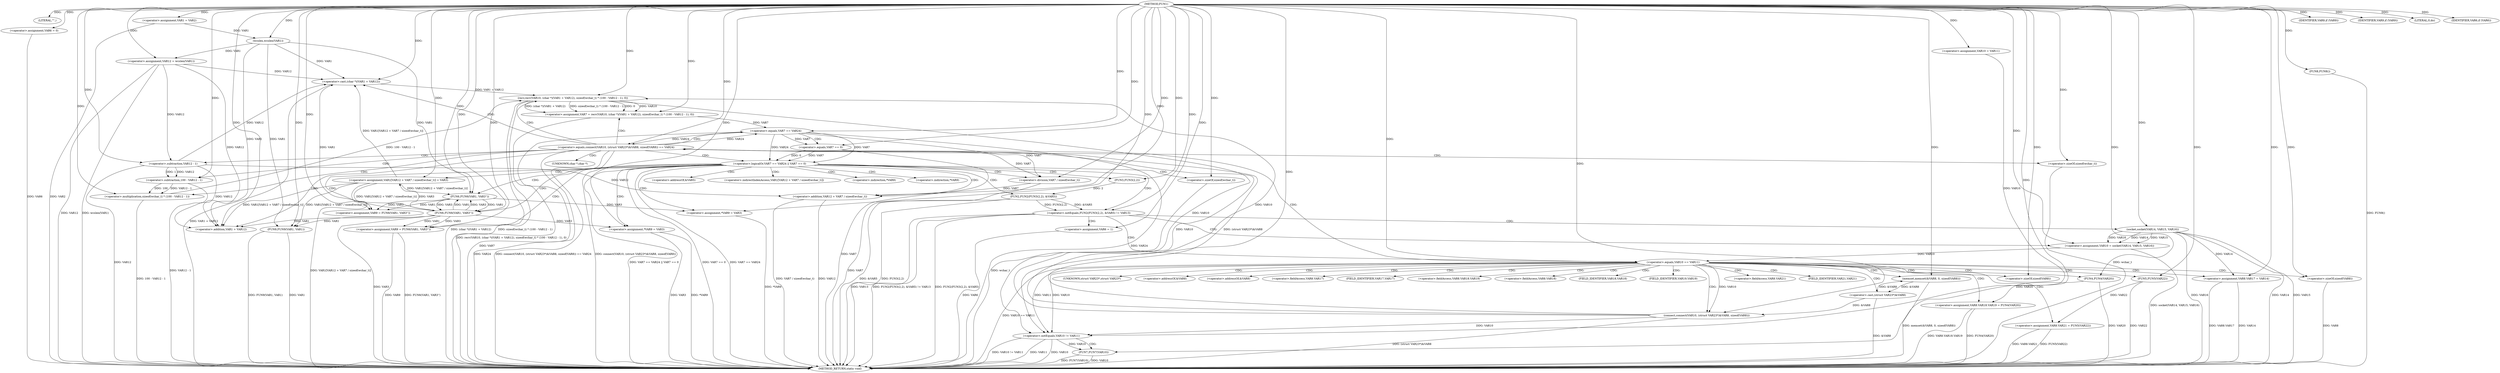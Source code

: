 digraph FUN1 {  
"1000100" [label = "(METHOD,FUN1)" ]
"1000268" [label = "(METHOD_RETURN,static void)" ]
"1000103" [label = "(LITERAL,\"\",)" ]
"1000104" [label = "(<operator>.assignment,VAR1 = VAR2)" ]
"1000110" [label = "(<operator>.assignment,VAR6 = 0)" ]
"1000117" [label = "(<operator>.assignment,VAR10 = VAR11)" ]
"1000121" [label = "(<operator>.assignment,VAR12 = wcslen(VAR1))" ]
"1000123" [label = "(wcslen,wcslen(VAR1))" ]
"1000128" [label = "(<operator>.notEquals,FUN2(FUN3(2,2), &VAR5) != VAR13)" ]
"1000129" [label = "(FUN2,FUN2(FUN3(2,2), &VAR5))" ]
"1000130" [label = "(FUN3,FUN3(2,2))" ]
"1000138" [label = "(<operator>.assignment,VAR6 = 1)" ]
"1000141" [label = "(<operator>.assignment,VAR10 = socket(VAR14, VAR15, VAR16))" ]
"1000143" [label = "(socket,socket(VAR14, VAR15, VAR16))" ]
"1000148" [label = "(<operator>.equals,VAR10 == VAR11)" ]
"1000153" [label = "(memset,memset(&VAR8, 0, sizeof(VAR8)))" ]
"1000157" [label = "(<operator>.sizeOf,sizeof(VAR8))" ]
"1000159" [label = "(<operator>.assignment,VAR8.VAR17 = VAR14)" ]
"1000164" [label = "(<operator>.assignment,VAR8.VAR18.VAR19 = FUN4(VAR20))" ]
"1000170" [label = "(FUN4,FUN4(VAR20))" ]
"1000172" [label = "(<operator>.assignment,VAR8.VAR21 = FUN5(VAR22))" ]
"1000176" [label = "(FUN5,FUN5(VAR22))" ]
"1000179" [label = "(<operator>.equals,connect(VAR10, (struct VAR23*)&VAR8, sizeof(VAR8)) == VAR24)" ]
"1000180" [label = "(connect,connect(VAR10, (struct VAR23*)&VAR8, sizeof(VAR8)))" ]
"1000182" [label = "(<operator>.cast,(struct VAR23*)&VAR8)" ]
"1000186" [label = "(<operator>.sizeOf,sizeof(VAR8))" ]
"1000191" [label = "(<operator>.assignment,VAR7 = recv(VAR10, (char *)(VAR1 + VAR12), sizeof(wchar_t) * (100 - VAR12 - 1), 0))" ]
"1000193" [label = "(recv,recv(VAR10, (char *)(VAR1 + VAR12), sizeof(wchar_t) * (100 - VAR12 - 1), 0))" ]
"1000195" [label = "(<operator>.cast,(char *)(VAR1 + VAR12))" ]
"1000197" [label = "(<operator>.addition,VAR1 + VAR12)" ]
"1000200" [label = "(<operator>.multiplication,sizeof(wchar_t) * (100 - VAR12 - 1))" ]
"1000201" [label = "(<operator>.sizeOf,sizeof(wchar_t))" ]
"1000203" [label = "(<operator>.subtraction,100 - VAR12 - 1)" ]
"1000205" [label = "(<operator>.subtraction,VAR12 - 1)" ]
"1000210" [label = "(<operator>.logicalOr,VAR7 == VAR24 || VAR7 == 0)" ]
"1000211" [label = "(<operator>.equals,VAR7 == VAR24)" ]
"1000214" [label = "(<operator>.equals,VAR7 == 0)" ]
"1000219" [label = "(<operator>.assignment,VAR1[VAR12 + VAR7 / sizeof(wchar_t)] = VAR3)" ]
"1000222" [label = "(<operator>.addition,VAR12 + VAR7 / sizeof(wchar_t))" ]
"1000224" [label = "(<operator>.division,VAR7 / sizeof(wchar_t))" ]
"1000226" [label = "(<operator>.sizeOf,sizeof(wchar_t))" ]
"1000229" [label = "(<operator>.assignment,VAR9 = FUN6(VAR1, VAR3''))" ]
"1000231" [label = "(FUN6,FUN6(VAR1, VAR3''))" ]
"1000235" [label = "(IDENTIFIER,VAR9,if (VAR9))" ]
"1000237" [label = "(<operator>.assignment,*VAR9 = VAR3)" ]
"1000241" [label = "(<operator>.assignment,VAR9 = FUN6(VAR1, VAR3''))" ]
"1000243" [label = "(FUN6,FUN6(VAR1, VAR3''))" ]
"1000247" [label = "(IDENTIFIER,VAR9,if (VAR9))" ]
"1000249" [label = "(<operator>.assignment,*VAR9 = VAR3)" ]
"1000253" [label = "(LITERAL,0,do)" ]
"1000255" [label = "(<operator>.notEquals,VAR10 != VAR11)" ]
"1000259" [label = "(FUN7,FUN7(VAR10))" ]
"1000262" [label = "(IDENTIFIER,VAR6,if (VAR6))" ]
"1000264" [label = "(FUN8,FUN8())" ]
"1000265" [label = "(FUN9,FUN9(VAR1, VAR1))" ]
"1000133" [label = "(<operator>.addressOf,&VAR5)" ]
"1000154" [label = "(<operator>.addressOf,&VAR8)" ]
"1000160" [label = "(<operator>.fieldAccess,VAR8.VAR17)" ]
"1000162" [label = "(FIELD_IDENTIFIER,VAR17,VAR17)" ]
"1000165" [label = "(<operator>.fieldAccess,VAR8.VAR18.VAR19)" ]
"1000166" [label = "(<operator>.fieldAccess,VAR8.VAR18)" ]
"1000168" [label = "(FIELD_IDENTIFIER,VAR18,VAR18)" ]
"1000169" [label = "(FIELD_IDENTIFIER,VAR19,VAR19)" ]
"1000173" [label = "(<operator>.fieldAccess,VAR8.VAR21)" ]
"1000175" [label = "(FIELD_IDENTIFIER,VAR21,VAR21)" ]
"1000183" [label = "(UNKNOWN,struct VAR23*,struct VAR23*)" ]
"1000184" [label = "(<operator>.addressOf,&VAR8)" ]
"1000196" [label = "(UNKNOWN,char *,char *)" ]
"1000220" [label = "(<operator>.indirectIndexAccess,VAR1[VAR12 + VAR7 / sizeof(wchar_t)])" ]
"1000238" [label = "(<operator>.indirection,*VAR9)" ]
"1000250" [label = "(<operator>.indirection,*VAR9)" ]
  "1000210" -> "1000268"  [ label = "DDG: VAR7 == VAR24 || VAR7 == 0"] 
  "1000193" -> "1000268"  [ label = "DDG: sizeof(wchar_t) * (100 - VAR12 - 1)"] 
  "1000129" -> "1000268"  [ label = "DDG: &VAR5"] 
  "1000211" -> "1000268"  [ label = "DDG: VAR7"] 
  "1000195" -> "1000268"  [ label = "DDG: VAR1 + VAR12"] 
  "1000110" -> "1000268"  [ label = "DDG: VAR6"] 
  "1000180" -> "1000268"  [ label = "DDG: (struct VAR23*)&VAR8"] 
  "1000259" -> "1000268"  [ label = "DDG: FUN7(VAR10)"] 
  "1000179" -> "1000268"  [ label = "DDG: VAR24"] 
  "1000129" -> "1000268"  [ label = "DDG: FUN3(2,2)"] 
  "1000259" -> "1000268"  [ label = "DDG: VAR10"] 
  "1000186" -> "1000268"  [ label = "DDG: VAR8"] 
  "1000224" -> "1000268"  [ label = "DDG: VAR7"] 
  "1000226" -> "1000268"  [ label = "DDG: wchar_t"] 
  "1000222" -> "1000268"  [ label = "DDG: VAR12"] 
  "1000179" -> "1000268"  [ label = "DDG: connect(VAR10, (struct VAR23*)&VAR8, sizeof(VAR8)) == VAR24"] 
  "1000255" -> "1000268"  [ label = "DDG: VAR10 != VAR11"] 
  "1000237" -> "1000268"  [ label = "DDG: *VAR9"] 
  "1000159" -> "1000268"  [ label = "DDG: VAR8.VAR17"] 
  "1000210" -> "1000268"  [ label = "DDG: VAR7 == 0"] 
  "1000205" -> "1000268"  [ label = "DDG: VAR12"] 
  "1000121" -> "1000268"  [ label = "DDG: wcslen(VAR1)"] 
  "1000138" -> "1000268"  [ label = "DDG: VAR6"] 
  "1000193" -> "1000268"  [ label = "DDG: (char *)(VAR1 + VAR12)"] 
  "1000182" -> "1000268"  [ label = "DDG: &VAR8"] 
  "1000265" -> "1000268"  [ label = "DDG: FUN9(VAR1, VAR1)"] 
  "1000249" -> "1000268"  [ label = "DDG: VAR3"] 
  "1000128" -> "1000268"  [ label = "DDG: FUN2(FUN3(2,2), &VAR5)"] 
  "1000143" -> "1000268"  [ label = "DDG: VAR14"] 
  "1000265" -> "1000268"  [ label = "DDG: VAR1"] 
  "1000179" -> "1000268"  [ label = "DDG: connect(VAR10, (struct VAR23*)&VAR8, sizeof(VAR8))"] 
  "1000264" -> "1000268"  [ label = "DDG: FUN8()"] 
  "1000200" -> "1000268"  [ label = "DDG: 100 - VAR12 - 1"] 
  "1000148" -> "1000268"  [ label = "DDG: VAR10 == VAR11"] 
  "1000172" -> "1000268"  [ label = "DDG: FUN5(VAR22)"] 
  "1000153" -> "1000268"  [ label = "DDG: memset(&VAR8, 0, sizeof(VAR8))"] 
  "1000211" -> "1000268"  [ label = "DDG: VAR24"] 
  "1000128" -> "1000268"  [ label = "DDG: VAR13"] 
  "1000191" -> "1000268"  [ label = "DDG: recv(VAR10, (char *)(VAR1 + VAR12), sizeof(wchar_t) * (100 - VAR12 - 1), 0)"] 
  "1000210" -> "1000268"  [ label = "DDG: VAR7 == VAR24"] 
  "1000172" -> "1000268"  [ label = "DDG: VAR8.VAR21"] 
  "1000141" -> "1000268"  [ label = "DDG: socket(VAR14, VAR15, VAR16)"] 
  "1000121" -> "1000268"  [ label = "DDG: VAR12"] 
  "1000241" -> "1000268"  [ label = "DDG: VAR9"] 
  "1000143" -> "1000268"  [ label = "DDG: VAR15"] 
  "1000219" -> "1000268"  [ label = "DDG: VAR1[VAR12 + VAR7 / sizeof(wchar_t)]"] 
  "1000170" -> "1000268"  [ label = "DDG: VAR20"] 
  "1000214" -> "1000268"  [ label = "DDG: VAR7"] 
  "1000176" -> "1000268"  [ label = "DDG: VAR22"] 
  "1000164" -> "1000268"  [ label = "DDG: FUN4(VAR20)"] 
  "1000255" -> "1000268"  [ label = "DDG: VAR11"] 
  "1000128" -> "1000268"  [ label = "DDG: FUN2(FUN3(2,2), &VAR5) != VAR13"] 
  "1000249" -> "1000268"  [ label = "DDG: *VAR9"] 
  "1000203" -> "1000268"  [ label = "DDG: VAR12 - 1"] 
  "1000243" -> "1000268"  [ label = "DDG: VAR3"] 
  "1000255" -> "1000268"  [ label = "DDG: VAR10"] 
  "1000159" -> "1000268"  [ label = "DDG: VAR14"] 
  "1000143" -> "1000268"  [ label = "DDG: VAR16"] 
  "1000241" -> "1000268"  [ label = "DDG: FUN6(VAR1, VAR3'')"] 
  "1000104" -> "1000268"  [ label = "DDG: VAR2"] 
  "1000222" -> "1000268"  [ label = "DDG: VAR7 / sizeof(wchar_t)"] 
  "1000201" -> "1000268"  [ label = "DDG: wchar_t"] 
  "1000164" -> "1000268"  [ label = "DDG: VAR8.VAR18.VAR19"] 
  "1000100" -> "1000103"  [ label = "DDG: "] 
  "1000100" -> "1000104"  [ label = "DDG: "] 
  "1000100" -> "1000110"  [ label = "DDG: "] 
  "1000100" -> "1000117"  [ label = "DDG: "] 
  "1000123" -> "1000121"  [ label = "DDG: VAR1"] 
  "1000100" -> "1000121"  [ label = "DDG: "] 
  "1000104" -> "1000123"  [ label = "DDG: VAR1"] 
  "1000100" -> "1000123"  [ label = "DDG: "] 
  "1000129" -> "1000128"  [ label = "DDG: FUN3(2,2)"] 
  "1000129" -> "1000128"  [ label = "DDG: &VAR5"] 
  "1000130" -> "1000129"  [ label = "DDG: 2"] 
  "1000100" -> "1000130"  [ label = "DDG: "] 
  "1000100" -> "1000128"  [ label = "DDG: "] 
  "1000100" -> "1000138"  [ label = "DDG: "] 
  "1000143" -> "1000141"  [ label = "DDG: VAR14"] 
  "1000143" -> "1000141"  [ label = "DDG: VAR15"] 
  "1000143" -> "1000141"  [ label = "DDG: VAR16"] 
  "1000100" -> "1000141"  [ label = "DDG: "] 
  "1000100" -> "1000143"  [ label = "DDG: "] 
  "1000141" -> "1000148"  [ label = "DDG: VAR10"] 
  "1000100" -> "1000148"  [ label = "DDG: "] 
  "1000182" -> "1000153"  [ label = "DDG: &VAR8"] 
  "1000100" -> "1000153"  [ label = "DDG: "] 
  "1000100" -> "1000157"  [ label = "DDG: "] 
  "1000143" -> "1000159"  [ label = "DDG: VAR14"] 
  "1000100" -> "1000159"  [ label = "DDG: "] 
  "1000170" -> "1000164"  [ label = "DDG: VAR20"] 
  "1000100" -> "1000170"  [ label = "DDG: "] 
  "1000176" -> "1000172"  [ label = "DDG: VAR22"] 
  "1000100" -> "1000176"  [ label = "DDG: "] 
  "1000180" -> "1000179"  [ label = "DDG: VAR10"] 
  "1000180" -> "1000179"  [ label = "DDG: (struct VAR23*)&VAR8"] 
  "1000148" -> "1000180"  [ label = "DDG: VAR10"] 
  "1000100" -> "1000180"  [ label = "DDG: "] 
  "1000182" -> "1000180"  [ label = "DDG: &VAR8"] 
  "1000153" -> "1000182"  [ label = "DDG: &VAR8"] 
  "1000100" -> "1000186"  [ label = "DDG: "] 
  "1000211" -> "1000179"  [ label = "DDG: VAR24"] 
  "1000100" -> "1000179"  [ label = "DDG: "] 
  "1000193" -> "1000191"  [ label = "DDG: VAR10"] 
  "1000193" -> "1000191"  [ label = "DDG: (char *)(VAR1 + VAR12)"] 
  "1000193" -> "1000191"  [ label = "DDG: sizeof(wchar_t) * (100 - VAR12 - 1)"] 
  "1000193" -> "1000191"  [ label = "DDG: 0"] 
  "1000100" -> "1000191"  [ label = "DDG: "] 
  "1000180" -> "1000193"  [ label = "DDG: VAR10"] 
  "1000100" -> "1000193"  [ label = "DDG: "] 
  "1000195" -> "1000193"  [ label = "DDG: VAR1 + VAR12"] 
  "1000219" -> "1000195"  [ label = "DDG: VAR1[VAR12 + VAR7 / sizeof(wchar_t)]"] 
  "1000243" -> "1000195"  [ label = "DDG: VAR1"] 
  "1000123" -> "1000195"  [ label = "DDG: VAR1"] 
  "1000100" -> "1000195"  [ label = "DDG: "] 
  "1000121" -> "1000195"  [ label = "DDG: VAR12"] 
  "1000205" -> "1000195"  [ label = "DDG: VAR12"] 
  "1000219" -> "1000197"  [ label = "DDG: VAR1[VAR12 + VAR7 / sizeof(wchar_t)]"] 
  "1000243" -> "1000197"  [ label = "DDG: VAR1"] 
  "1000123" -> "1000197"  [ label = "DDG: VAR1"] 
  "1000100" -> "1000197"  [ label = "DDG: "] 
  "1000121" -> "1000197"  [ label = "DDG: VAR12"] 
  "1000205" -> "1000197"  [ label = "DDG: VAR12"] 
  "1000200" -> "1000193"  [ label = "DDG: 100 - VAR12 - 1"] 
  "1000100" -> "1000200"  [ label = "DDG: "] 
  "1000100" -> "1000201"  [ label = "DDG: "] 
  "1000203" -> "1000200"  [ label = "DDG: 100"] 
  "1000203" -> "1000200"  [ label = "DDG: VAR12 - 1"] 
  "1000100" -> "1000203"  [ label = "DDG: "] 
  "1000205" -> "1000203"  [ label = "DDG: VAR12"] 
  "1000205" -> "1000203"  [ label = "DDG: 1"] 
  "1000100" -> "1000205"  [ label = "DDG: "] 
  "1000121" -> "1000205"  [ label = "DDG: VAR12"] 
  "1000211" -> "1000210"  [ label = "DDG: VAR7"] 
  "1000211" -> "1000210"  [ label = "DDG: VAR24"] 
  "1000191" -> "1000211"  [ label = "DDG: VAR7"] 
  "1000100" -> "1000211"  [ label = "DDG: "] 
  "1000179" -> "1000211"  [ label = "DDG: VAR24"] 
  "1000214" -> "1000210"  [ label = "DDG: VAR7"] 
  "1000214" -> "1000210"  [ label = "DDG: 0"] 
  "1000211" -> "1000214"  [ label = "DDG: VAR7"] 
  "1000100" -> "1000214"  [ label = "DDG: "] 
  "1000243" -> "1000219"  [ label = "DDG: VAR3"] 
  "1000100" -> "1000219"  [ label = "DDG: "] 
  "1000205" -> "1000222"  [ label = "DDG: VAR12"] 
  "1000100" -> "1000222"  [ label = "DDG: "] 
  "1000224" -> "1000222"  [ label = "DDG: VAR7"] 
  "1000211" -> "1000224"  [ label = "DDG: VAR7"] 
  "1000214" -> "1000224"  [ label = "DDG: VAR7"] 
  "1000100" -> "1000224"  [ label = "DDG: "] 
  "1000100" -> "1000226"  [ label = "DDG: "] 
  "1000231" -> "1000229"  [ label = "DDG: VAR1"] 
  "1000231" -> "1000229"  [ label = "DDG: VAR3"] 
  "1000100" -> "1000229"  [ label = "DDG: "] 
  "1000219" -> "1000231"  [ label = "DDG: VAR1[VAR12 + VAR7 / sizeof(wchar_t)]"] 
  "1000100" -> "1000231"  [ label = "DDG: "] 
  "1000243" -> "1000231"  [ label = "DDG: VAR1"] 
  "1000123" -> "1000231"  [ label = "DDG: VAR1"] 
  "1000243" -> "1000231"  [ label = "DDG: VAR3"] 
  "1000100" -> "1000235"  [ label = "DDG: "] 
  "1000231" -> "1000237"  [ label = "DDG: VAR3"] 
  "1000100" -> "1000237"  [ label = "DDG: "] 
  "1000243" -> "1000241"  [ label = "DDG: VAR1"] 
  "1000243" -> "1000241"  [ label = "DDG: VAR3"] 
  "1000100" -> "1000241"  [ label = "DDG: "] 
  "1000231" -> "1000243"  [ label = "DDG: VAR1"] 
  "1000219" -> "1000243"  [ label = "DDG: VAR1[VAR12 + VAR7 / sizeof(wchar_t)]"] 
  "1000100" -> "1000243"  [ label = "DDG: "] 
  "1000231" -> "1000243"  [ label = "DDG: VAR3"] 
  "1000100" -> "1000247"  [ label = "DDG: "] 
  "1000243" -> "1000249"  [ label = "DDG: VAR3"] 
  "1000100" -> "1000249"  [ label = "DDG: "] 
  "1000100" -> "1000253"  [ label = "DDG: "] 
  "1000193" -> "1000255"  [ label = "DDG: VAR10"] 
  "1000180" -> "1000255"  [ label = "DDG: VAR10"] 
  "1000148" -> "1000255"  [ label = "DDG: VAR10"] 
  "1000117" -> "1000255"  [ label = "DDG: VAR10"] 
  "1000100" -> "1000255"  [ label = "DDG: "] 
  "1000148" -> "1000255"  [ label = "DDG: VAR11"] 
  "1000255" -> "1000259"  [ label = "DDG: VAR10"] 
  "1000100" -> "1000259"  [ label = "DDG: "] 
  "1000100" -> "1000262"  [ label = "DDG: "] 
  "1000100" -> "1000264"  [ label = "DDG: "] 
  "1000219" -> "1000265"  [ label = "DDG: VAR1[VAR12 + VAR7 / sizeof(wchar_t)]"] 
  "1000243" -> "1000265"  [ label = "DDG: VAR1"] 
  "1000123" -> "1000265"  [ label = "DDG: VAR1"] 
  "1000100" -> "1000265"  [ label = "DDG: "] 
  "1000128" -> "1000141"  [ label = "CDG: "] 
  "1000128" -> "1000148"  [ label = "CDG: "] 
  "1000128" -> "1000138"  [ label = "CDG: "] 
  "1000128" -> "1000143"  [ label = "CDG: "] 
  "1000148" -> "1000164"  [ label = "CDG: "] 
  "1000148" -> "1000182"  [ label = "CDG: "] 
  "1000148" -> "1000166"  [ label = "CDG: "] 
  "1000148" -> "1000180"  [ label = "CDG: "] 
  "1000148" -> "1000183"  [ label = "CDG: "] 
  "1000148" -> "1000165"  [ label = "CDG: "] 
  "1000148" -> "1000157"  [ label = "CDG: "] 
  "1000148" -> "1000175"  [ label = "CDG: "] 
  "1000148" -> "1000154"  [ label = "CDG: "] 
  "1000148" -> "1000160"  [ label = "CDG: "] 
  "1000148" -> "1000179"  [ label = "CDG: "] 
  "1000148" -> "1000176"  [ label = "CDG: "] 
  "1000148" -> "1000153"  [ label = "CDG: "] 
  "1000148" -> "1000186"  [ label = "CDG: "] 
  "1000148" -> "1000172"  [ label = "CDG: "] 
  "1000148" -> "1000169"  [ label = "CDG: "] 
  "1000148" -> "1000168"  [ label = "CDG: "] 
  "1000148" -> "1000159"  [ label = "CDG: "] 
  "1000148" -> "1000173"  [ label = "CDG: "] 
  "1000148" -> "1000170"  [ label = "CDG: "] 
  "1000148" -> "1000184"  [ label = "CDG: "] 
  "1000148" -> "1000162"  [ label = "CDG: "] 
  "1000179" -> "1000200"  [ label = "CDG: "] 
  "1000179" -> "1000211"  [ label = "CDG: "] 
  "1000179" -> "1000191"  [ label = "CDG: "] 
  "1000179" -> "1000197"  [ label = "CDG: "] 
  "1000179" -> "1000210"  [ label = "CDG: "] 
  "1000179" -> "1000201"  [ label = "CDG: "] 
  "1000179" -> "1000195"  [ label = "CDG: "] 
  "1000179" -> "1000196"  [ label = "CDG: "] 
  "1000179" -> "1000203"  [ label = "CDG: "] 
  "1000179" -> "1000205"  [ label = "CDG: "] 
  "1000179" -> "1000193"  [ label = "CDG: "] 
  "1000210" -> "1000243"  [ label = "CDG: "] 
  "1000210" -> "1000219"  [ label = "CDG: "] 
  "1000210" -> "1000222"  [ label = "CDG: "] 
  "1000210" -> "1000220"  [ label = "CDG: "] 
  "1000210" -> "1000224"  [ label = "CDG: "] 
  "1000210" -> "1000226"  [ label = "CDG: "] 
  "1000210" -> "1000229"  [ label = "CDG: "] 
  "1000210" -> "1000231"  [ label = "CDG: "] 
  "1000210" -> "1000241"  [ label = "CDG: "] 
  "1000210" -> "1000238"  [ label = "CDG: "] 
  "1000210" -> "1000237"  [ label = "CDG: "] 
  "1000210" -> "1000250"  [ label = "CDG: "] 
  "1000210" -> "1000249"  [ label = "CDG: "] 
  "1000210" -> "1000128"  [ label = "CDG: "] 
  "1000210" -> "1000133"  [ label = "CDG: "] 
  "1000210" -> "1000130"  [ label = "CDG: "] 
  "1000210" -> "1000129"  [ label = "CDG: "] 
  "1000211" -> "1000214"  [ label = "CDG: "] 
  "1000255" -> "1000259"  [ label = "CDG: "] 
}
